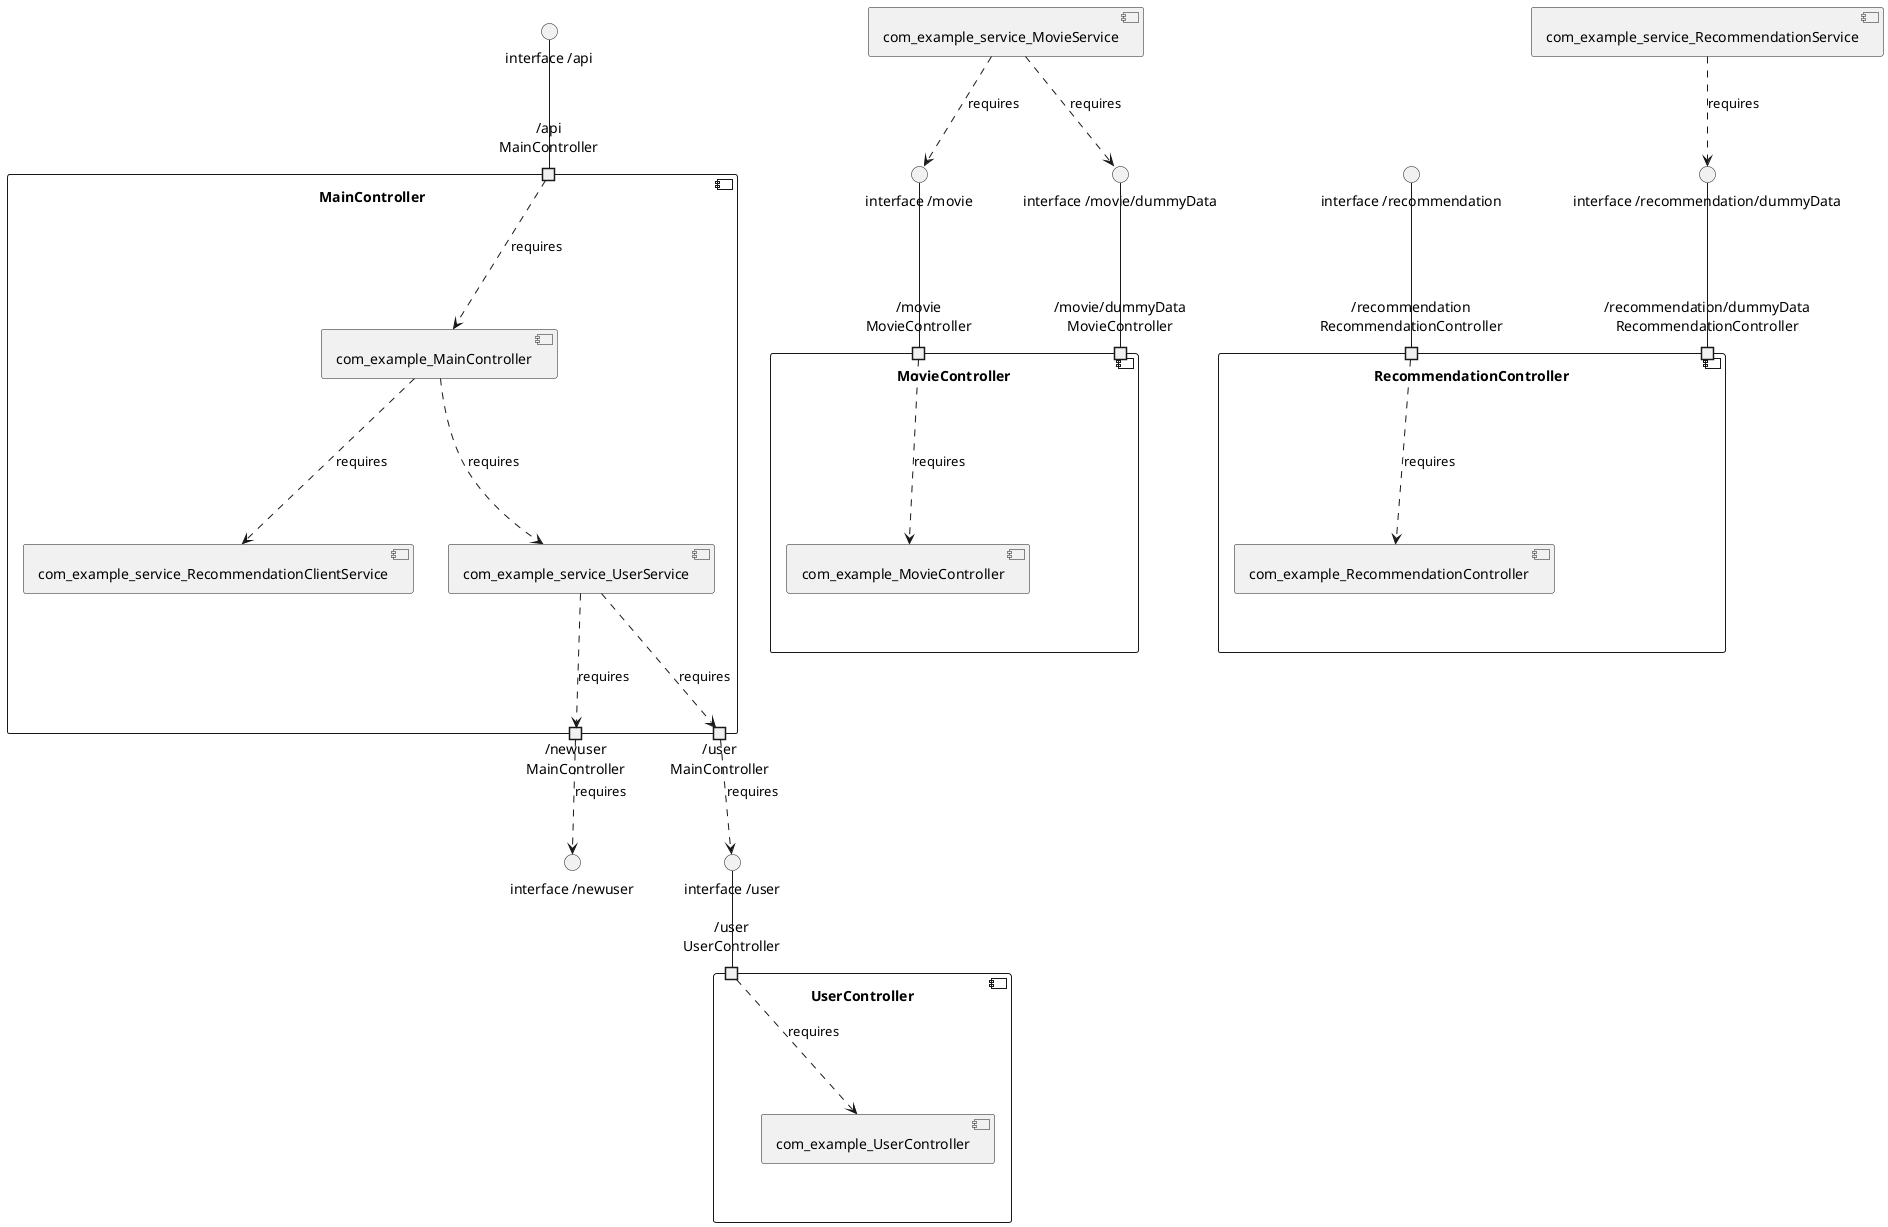 @startuml
skinparam fixCircleLabelOverlapping true
component "MainController\n\n\n\n\n\n" {
[com_example_service_RecommendationClientService]
[com_example_service_UserService]
[com_example_MainController]
portin "/api\nMainController"
portout "/newuser\nMainController"
portout "/user\nMainController"
[com_example_MainController]..>[com_example_service_UserService] : requires
[com_example_MainController]..>[com_example_service_RecommendationClientService] : requires
"/api\nMainController"..>[com_example_MainController] : requires
[com_example_service_UserService]..>"/user\nMainController" : requires
[com_example_service_UserService]..>"/newuser\nMainController" : requires
}
"interface /api"--"/api\nMainController"
"/user\nMainController"..>"interface /user" : requires
"/newuser\nMainController"..>"interface /newuser" : requires
component "MovieController\n\n\n\n\n\n" {
[com_example_MovieController]
portin "/movie\nMovieController"
portin "/movie/dummyData\nMovieController"
"/movie\nMovieController"..>[com_example_MovieController] : requires
}
"interface /movie"--"/movie\nMovieController"
"interface /movie/dummyData"--"/movie/dummyData\nMovieController"
component "RecommendationController\n\n\n\n\n\n" {
[com_example_RecommendationController]
portin "/recommendation\nRecommendationController"
portin "/recommendation/dummyData\nRecommendationController"
"/recommendation\nRecommendationController"..>[com_example_RecommendationController] : requires
}
"interface /recommendation"--"/recommendation\nRecommendationController"
"interface /recommendation/dummyData"--"/recommendation/dummyData\nRecommendationController"
component "UserController\n\n\n\n\n\n" {
[com_example_UserController]
portin "/user\nUserController"
"/user\nUserController"..>[com_example_UserController] : requires
}
"interface /user"--"/user\nUserController"
[com_example_service_MovieService]..>"interface /movie" : requires
[com_example_service_MovieService]..>"interface /movie/dummyData" : requires
[com_example_service_RecommendationService]..>"interface /recommendation/dummyData" : requires

@enduml
